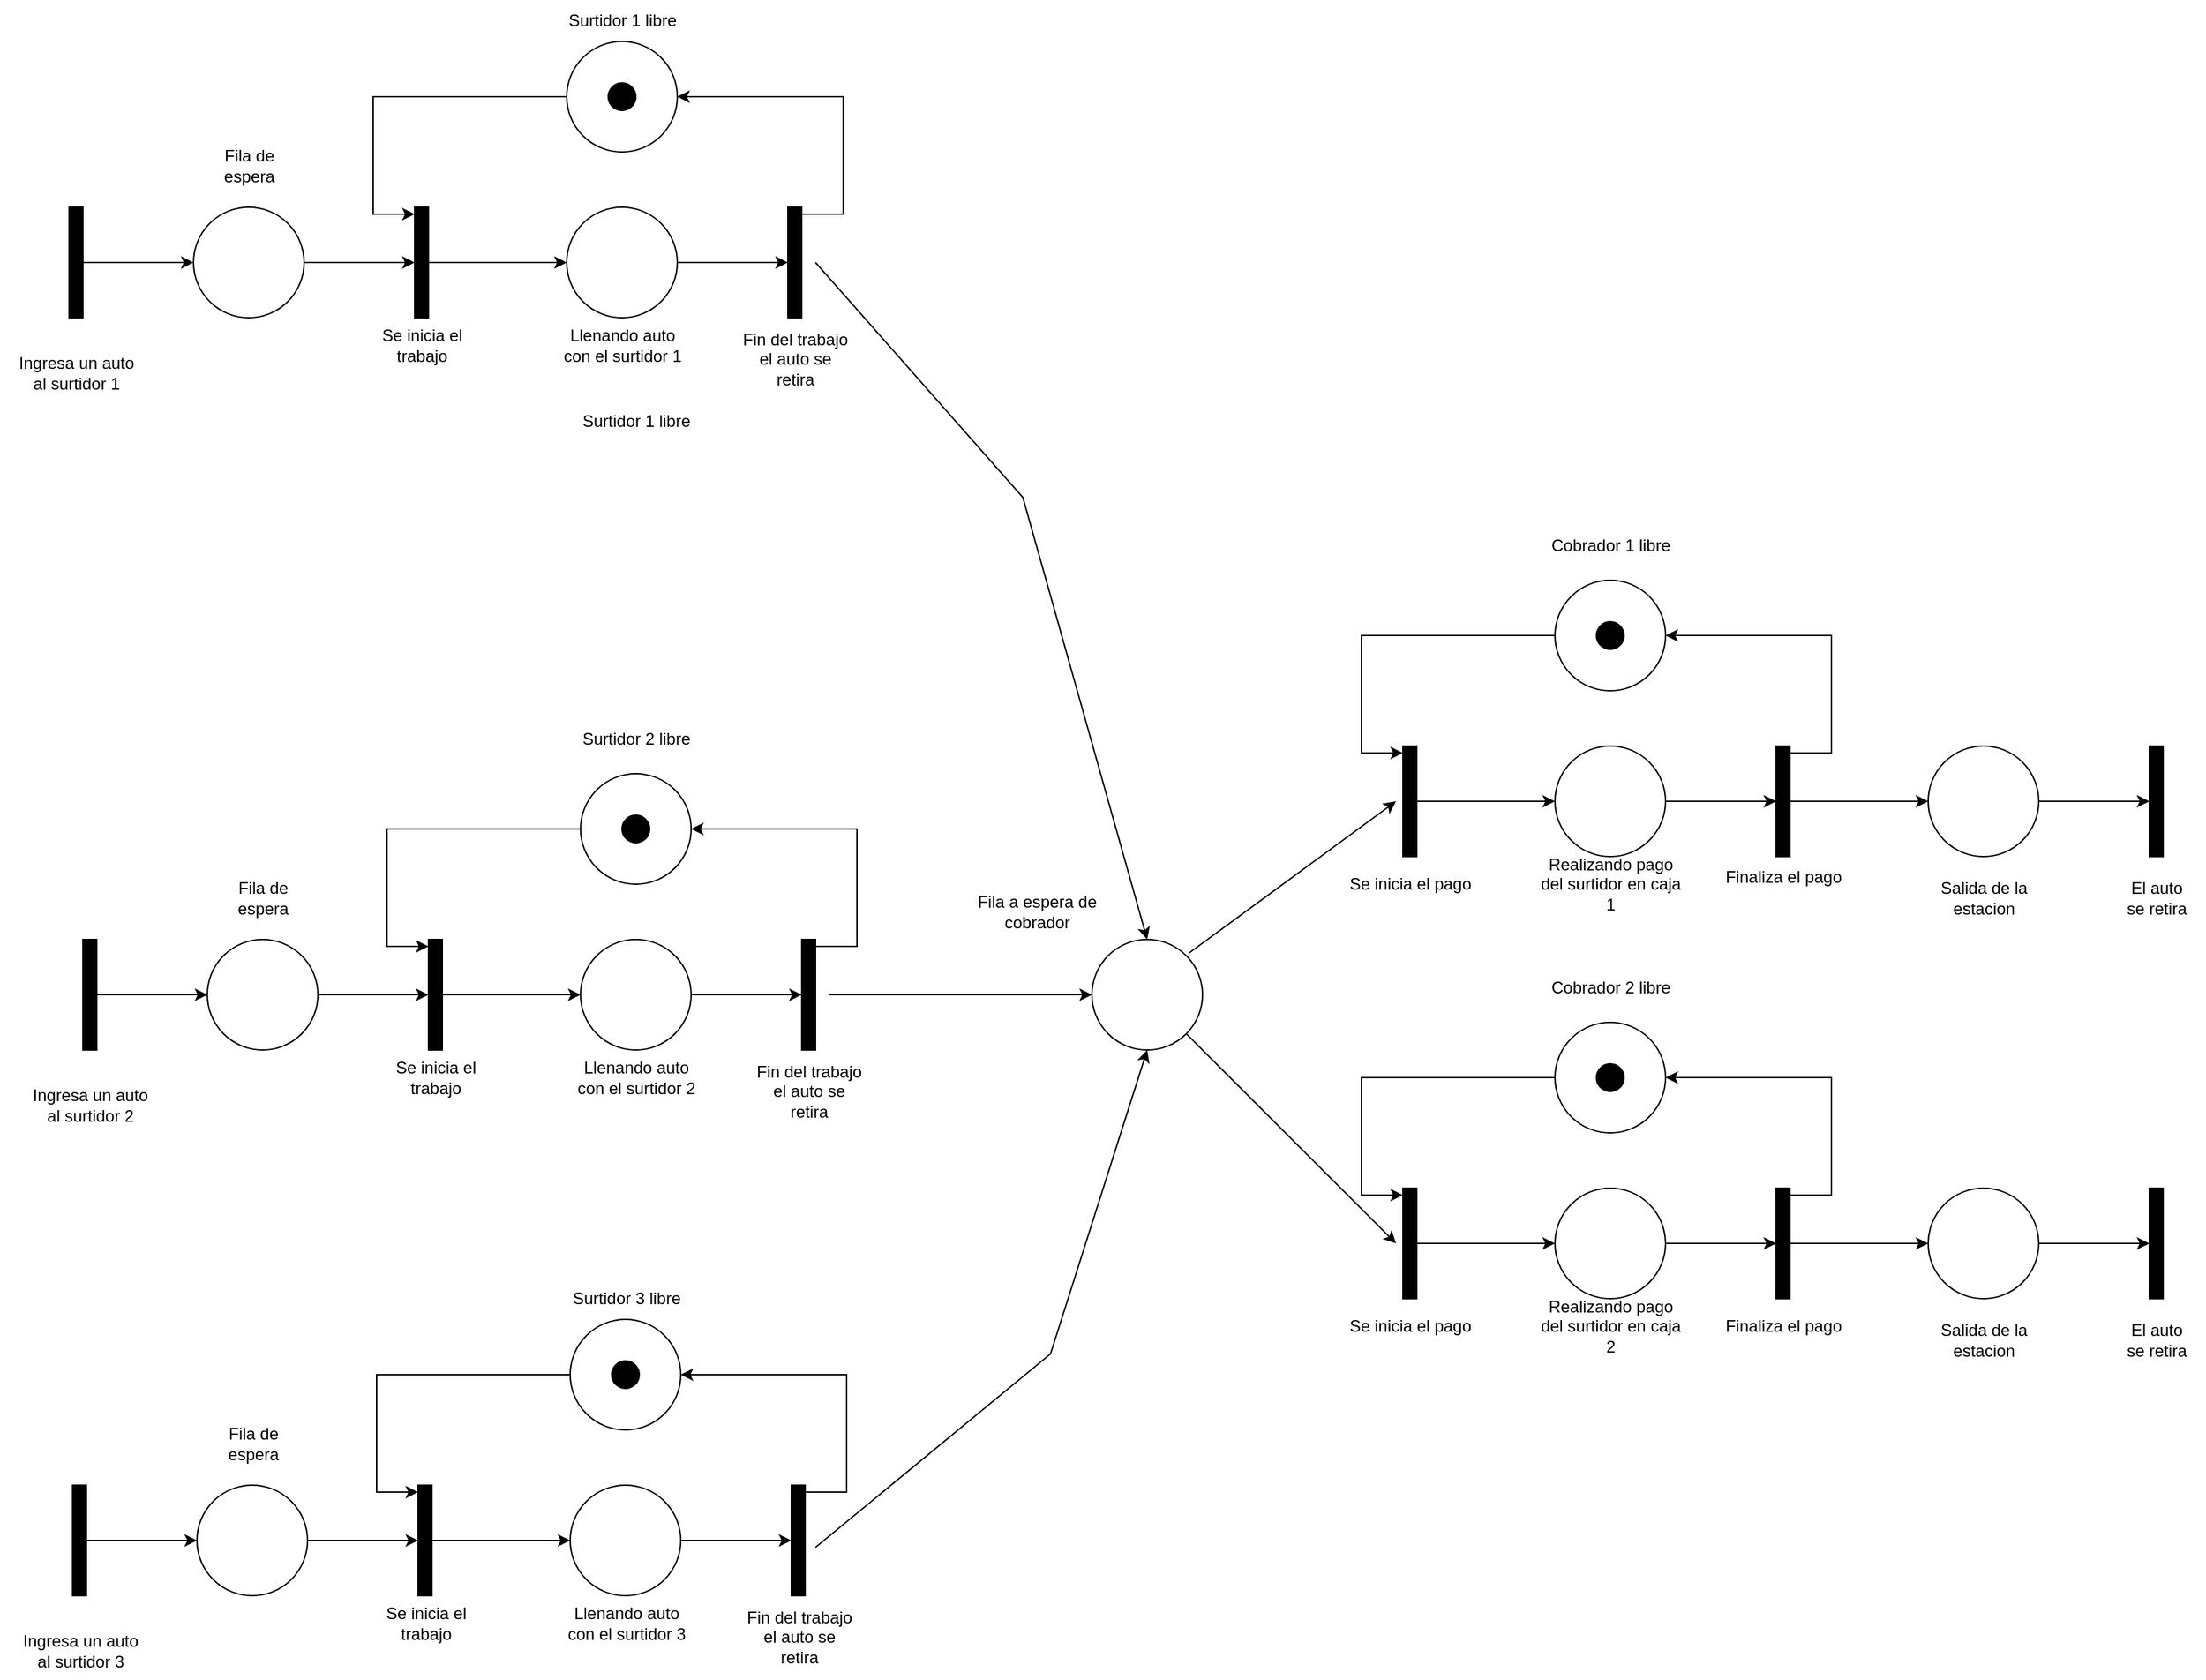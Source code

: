 <mxfile version="24.8.3">
  <diagram name="Page-1" id="Oc40Rs63sskiyYKFzjz5">
    <mxGraphModel dx="1793" dy="966" grid="1" gridSize="10" guides="1" tooltips="1" connect="1" arrows="1" fold="1" page="1" pageScale="1" pageWidth="1400" pageHeight="850" math="0" shadow="0">
      <root>
        <mxCell id="0" />
        <mxCell id="1" parent="0" />
        <mxCell id="h5ye1682O-FyIW6ObbOz-5" value="" style="edgeStyle=orthogonalEdgeStyle;rounded=0;orthogonalLoop=1;jettySize=auto;html=1;" edge="1" parent="1" source="h5ye1682O-FyIW6ObbOz-1">
          <mxGeometry relative="1" as="geometry">
            <mxPoint x="840" y="390" as="targetPoint" />
          </mxGeometry>
        </mxCell>
        <mxCell id="h5ye1682O-FyIW6ObbOz-1" value="" style="ellipse;whiteSpace=wrap;html=1;aspect=fixed;" vertex="1" parent="1">
          <mxGeometry x="680" y="350" width="80" height="80" as="geometry" />
        </mxCell>
        <mxCell id="h5ye1682O-FyIW6ObbOz-3" value="" style="edgeStyle=orthogonalEdgeStyle;rounded=0;orthogonalLoop=1;jettySize=auto;html=1;curved=0;" edge="1" parent="1" source="h5ye1682O-FyIW6ObbOz-2" target="h5ye1682O-FyIW6ObbOz-1">
          <mxGeometry relative="1" as="geometry" />
        </mxCell>
        <mxCell id="h5ye1682O-FyIW6ObbOz-2" value="" style="html=1;points=[[0,0,0,0,5],[0,1,0,0,-5],[1,0,0,0,5],[1,1,0,0,-5]];perimeter=orthogonalPerimeter;outlineConnect=0;targetShapes=umlLifeline;portConstraint=eastwest;newEdgeStyle={&quot;curved&quot;:0,&quot;rounded&quot;:0};fillColor=#000000;" vertex="1" parent="1">
          <mxGeometry x="590" y="350" width="10" height="80" as="geometry" />
        </mxCell>
        <mxCell id="h5ye1682O-FyIW6ObbOz-15" value="" style="edgeStyle=orthogonalEdgeStyle;rounded=0;orthogonalLoop=1;jettySize=auto;html=1;curved=0;" edge="1" parent="1" source="h5ye1682O-FyIW6ObbOz-8" target="h5ye1682O-FyIW6ObbOz-14">
          <mxGeometry relative="1" as="geometry" />
        </mxCell>
        <mxCell id="h5ye1682O-FyIW6ObbOz-8" value="" style="html=1;points=[[0,0,0,0,5],[0,1,0,0,-5],[1,0,0,0,5],[1,1,0,0,-5]];perimeter=orthogonalPerimeter;outlineConnect=0;targetShapes=umlLifeline;portConstraint=eastwest;newEdgeStyle={&quot;curved&quot;:0,&quot;rounded&quot;:0};fillColor=#000000;" vertex="1" parent="1">
          <mxGeometry x="840" y="350" width="10" height="80" as="geometry" />
        </mxCell>
        <mxCell id="h5ye1682O-FyIW6ObbOz-17" value="" style="edgeStyle=orthogonalEdgeStyle;rounded=0;orthogonalLoop=1;jettySize=auto;html=1;" edge="1" parent="1" source="h5ye1682O-FyIW6ObbOz-14" target="h5ye1682O-FyIW6ObbOz-16">
          <mxGeometry relative="1" as="geometry" />
        </mxCell>
        <mxCell id="h5ye1682O-FyIW6ObbOz-14" value="" style="ellipse;whiteSpace=wrap;html=1;aspect=fixed;" vertex="1" parent="1">
          <mxGeometry x="950" y="350" width="80" height="80" as="geometry" />
        </mxCell>
        <mxCell id="h5ye1682O-FyIW6ObbOz-16" value="" style="html=1;points=[[0,0,0,0,5],[0,1,0,0,-5],[1,0,0,0,5],[1,1,0,0,-5]];perimeter=orthogonalPerimeter;outlineConnect=0;targetShapes=umlLifeline;portConstraint=eastwest;newEdgeStyle={&quot;curved&quot;:0,&quot;rounded&quot;:0};fillColor=#000000;" vertex="1" parent="1">
          <mxGeometry x="1110" y="350" width="10" height="80" as="geometry" />
        </mxCell>
        <mxCell id="h5ye1682O-FyIW6ObbOz-18" value="" style="ellipse;whiteSpace=wrap;html=1;aspect=fixed;" vertex="1" parent="1">
          <mxGeometry x="950" y="230" width="80" height="80" as="geometry" />
        </mxCell>
        <mxCell id="h5ye1682O-FyIW6ObbOz-19" value="" style="ellipse;whiteSpace=wrap;html=1;aspect=fixed;fillColor=#000000;" vertex="1" parent="1">
          <mxGeometry x="980" y="260" width="20" height="20" as="geometry" />
        </mxCell>
        <mxCell id="h5ye1682O-FyIW6ObbOz-20" value="" style="endArrow=classic;html=1;rounded=0;exitX=1;exitY=0;exitDx=0;exitDy=5;exitPerimeter=0;entryX=1;entryY=0.5;entryDx=0;entryDy=0;" edge="1" parent="1" source="h5ye1682O-FyIW6ObbOz-16" target="h5ye1682O-FyIW6ObbOz-18">
          <mxGeometry width="50" height="50" relative="1" as="geometry">
            <mxPoint x="1090" y="460" as="sourcePoint" />
            <mxPoint x="1140" y="410" as="targetPoint" />
            <Array as="points">
              <mxPoint x="1150" y="355" />
              <mxPoint x="1150" y="270" />
            </Array>
          </mxGeometry>
        </mxCell>
        <mxCell id="h5ye1682O-FyIW6ObbOz-21" value="" style="endArrow=classic;html=1;rounded=0;exitX=0;exitY=0.5;exitDx=0;exitDy=0;entryX=0;entryY=0;entryDx=0;entryDy=5;entryPerimeter=0;" edge="1" parent="1" source="h5ye1682O-FyIW6ObbOz-18" target="h5ye1682O-FyIW6ObbOz-8">
          <mxGeometry width="50" height="50" relative="1" as="geometry">
            <mxPoint x="1090" y="460" as="sourcePoint" />
            <mxPoint x="1140" y="410" as="targetPoint" />
            <Array as="points">
              <mxPoint x="810" y="270" />
              <mxPoint x="810" y="355" />
            </Array>
          </mxGeometry>
        </mxCell>
        <mxCell id="h5ye1682O-FyIW6ObbOz-25" value="&lt;div&gt;Ingresa un auto&lt;/div&gt;&lt;div&gt;al surtidor 1&lt;br&gt;&lt;/div&gt;" style="text;html=1;align=center;verticalAlign=middle;resizable=0;points=[];autosize=1;strokeColor=none;fillColor=none;" vertex="1" parent="1">
          <mxGeometry x="540" y="450" width="110" height="40" as="geometry" />
        </mxCell>
        <mxCell id="h5ye1682O-FyIW6ObbOz-26" value="&lt;div&gt;Fila de&lt;/div&gt;&lt;div&gt;espera&lt;br&gt;&lt;/div&gt;" style="text;html=1;align=center;verticalAlign=middle;resizable=0;points=[];autosize=1;strokeColor=none;fillColor=none;" vertex="1" parent="1">
          <mxGeometry x="690" y="300" width="60" height="40" as="geometry" />
        </mxCell>
        <mxCell id="h5ye1682O-FyIW6ObbOz-28" value="&lt;div&gt;Se inicia el&lt;/div&gt;&lt;div&gt;trabajo&lt;br&gt;&lt;/div&gt;" style="text;html=1;align=center;verticalAlign=middle;resizable=0;points=[];autosize=1;strokeColor=none;fillColor=none;" vertex="1" parent="1">
          <mxGeometry x="805" y="430" width="80" height="40" as="geometry" />
        </mxCell>
        <mxCell id="h5ye1682O-FyIW6ObbOz-29" value="&lt;div&gt;Llenando auto&lt;/div&gt;&lt;div&gt;con el surtidor 1&lt;br&gt;&lt;/div&gt;" style="text;html=1;align=center;verticalAlign=middle;resizable=0;points=[];autosize=1;strokeColor=none;fillColor=none;" vertex="1" parent="1">
          <mxGeometry x="935" y="430" width="110" height="40" as="geometry" />
        </mxCell>
        <mxCell id="h5ye1682O-FyIW6ObbOz-30" value="&lt;div&gt;Fin del trabajo&lt;/div&gt;&lt;div&gt;el auto se&lt;/div&gt;&lt;div&gt;retira&lt;br&gt;&lt;/div&gt;" style="text;html=1;align=center;verticalAlign=middle;resizable=0;points=[];autosize=1;strokeColor=none;fillColor=none;" vertex="1" parent="1">
          <mxGeometry x="1065" y="430" width="100" height="60" as="geometry" />
        </mxCell>
        <mxCell id="h5ye1682O-FyIW6ObbOz-31" value="Surtidor 1 libre" style="text;html=1;align=center;verticalAlign=middle;resizable=0;points=[];autosize=1;strokeColor=none;fillColor=none;" vertex="1" parent="1">
          <mxGeometry x="940" y="200" width="100" height="30" as="geometry" />
        </mxCell>
        <mxCell id="h5ye1682O-FyIW6ObbOz-32" value="" style="edgeStyle=orthogonalEdgeStyle;rounded=0;orthogonalLoop=1;jettySize=auto;html=1;" edge="1" parent="1" source="h5ye1682O-FyIW6ObbOz-33">
          <mxGeometry relative="1" as="geometry">
            <mxPoint x="850" y="920" as="targetPoint" />
          </mxGeometry>
        </mxCell>
        <mxCell id="h5ye1682O-FyIW6ObbOz-33" value="" style="ellipse;whiteSpace=wrap;html=1;aspect=fixed;" vertex="1" parent="1">
          <mxGeometry x="690" y="880" width="80" height="80" as="geometry" />
        </mxCell>
        <mxCell id="h5ye1682O-FyIW6ObbOz-34" value="" style="edgeStyle=orthogonalEdgeStyle;rounded=0;orthogonalLoop=1;jettySize=auto;html=1;curved=0;" edge="1" parent="1" source="h5ye1682O-FyIW6ObbOz-35" target="h5ye1682O-FyIW6ObbOz-33">
          <mxGeometry relative="1" as="geometry" />
        </mxCell>
        <mxCell id="h5ye1682O-FyIW6ObbOz-35" value="" style="html=1;points=[[0,0,0,0,5],[0,1,0,0,-5],[1,0,0,0,5],[1,1,0,0,-5]];perimeter=orthogonalPerimeter;outlineConnect=0;targetShapes=umlLifeline;portConstraint=eastwest;newEdgeStyle={&quot;curved&quot;:0,&quot;rounded&quot;:0};fillColor=#000000;" vertex="1" parent="1">
          <mxGeometry x="600" y="880" width="10" height="80" as="geometry" />
        </mxCell>
        <mxCell id="h5ye1682O-FyIW6ObbOz-36" value="" style="edgeStyle=orthogonalEdgeStyle;rounded=0;orthogonalLoop=1;jettySize=auto;html=1;curved=0;" edge="1" parent="1" source="h5ye1682O-FyIW6ObbOz-37" target="h5ye1682O-FyIW6ObbOz-39">
          <mxGeometry relative="1" as="geometry" />
        </mxCell>
        <mxCell id="h5ye1682O-FyIW6ObbOz-37" value="" style="html=1;points=[[0,0,0,0,5],[0,1,0,0,-5],[1,0,0,0,5],[1,1,0,0,-5]];perimeter=orthogonalPerimeter;outlineConnect=0;targetShapes=umlLifeline;portConstraint=eastwest;newEdgeStyle={&quot;curved&quot;:0,&quot;rounded&quot;:0};fillColor=#000000;" vertex="1" parent="1">
          <mxGeometry x="850" y="880" width="10" height="80" as="geometry" />
        </mxCell>
        <mxCell id="h5ye1682O-FyIW6ObbOz-38" value="" style="edgeStyle=orthogonalEdgeStyle;rounded=0;orthogonalLoop=1;jettySize=auto;html=1;" edge="1" parent="1" source="h5ye1682O-FyIW6ObbOz-39" target="h5ye1682O-FyIW6ObbOz-40">
          <mxGeometry relative="1" as="geometry" />
        </mxCell>
        <mxCell id="h5ye1682O-FyIW6ObbOz-39" value="" style="ellipse;whiteSpace=wrap;html=1;aspect=fixed;" vertex="1" parent="1">
          <mxGeometry x="960" y="880" width="80" height="80" as="geometry" />
        </mxCell>
        <mxCell id="h5ye1682O-FyIW6ObbOz-40" value="" style="html=1;points=[[0,0,0,0,5],[0,1,0,0,-5],[1,0,0,0,5],[1,1,0,0,-5]];perimeter=orthogonalPerimeter;outlineConnect=0;targetShapes=umlLifeline;portConstraint=eastwest;newEdgeStyle={&quot;curved&quot;:0,&quot;rounded&quot;:0};fillColor=#000000;" vertex="1" parent="1">
          <mxGeometry x="1120" y="880" width="10" height="80" as="geometry" />
        </mxCell>
        <mxCell id="h5ye1682O-FyIW6ObbOz-41" value="" style="ellipse;whiteSpace=wrap;html=1;aspect=fixed;" vertex="1" parent="1">
          <mxGeometry x="960" y="760" width="80" height="80" as="geometry" />
        </mxCell>
        <mxCell id="h5ye1682O-FyIW6ObbOz-42" value="" style="ellipse;whiteSpace=wrap;html=1;aspect=fixed;fillColor=#000000;" vertex="1" parent="1">
          <mxGeometry x="990" y="790" width="20" height="20" as="geometry" />
        </mxCell>
        <mxCell id="h5ye1682O-FyIW6ObbOz-43" value="" style="endArrow=classic;html=1;rounded=0;exitX=1;exitY=0;exitDx=0;exitDy=5;exitPerimeter=0;entryX=1;entryY=0.5;entryDx=0;entryDy=0;" edge="1" parent="1" source="h5ye1682O-FyIW6ObbOz-40" target="h5ye1682O-FyIW6ObbOz-41">
          <mxGeometry width="50" height="50" relative="1" as="geometry">
            <mxPoint x="1100" y="990" as="sourcePoint" />
            <mxPoint x="1150" y="940" as="targetPoint" />
            <Array as="points">
              <mxPoint x="1160" y="885" />
              <mxPoint x="1160" y="800" />
            </Array>
          </mxGeometry>
        </mxCell>
        <mxCell id="h5ye1682O-FyIW6ObbOz-44" value="" style="endArrow=classic;html=1;rounded=0;exitX=0;exitY=0.5;exitDx=0;exitDy=0;entryX=0;entryY=0;entryDx=0;entryDy=5;entryPerimeter=0;" edge="1" parent="1" source="h5ye1682O-FyIW6ObbOz-41" target="h5ye1682O-FyIW6ObbOz-37">
          <mxGeometry width="50" height="50" relative="1" as="geometry">
            <mxPoint x="1100" y="990" as="sourcePoint" />
            <mxPoint x="1150" y="940" as="targetPoint" />
            <Array as="points">
              <mxPoint x="820" y="800" />
              <mxPoint x="820" y="885" />
            </Array>
          </mxGeometry>
        </mxCell>
        <mxCell id="h5ye1682O-FyIW6ObbOz-45" value="&lt;div&gt;Ingresa un auto&lt;/div&gt;&lt;div&gt;al surtidor 2&lt;br&gt;&lt;/div&gt;" style="text;html=1;align=center;verticalAlign=middle;resizable=0;points=[];autosize=1;strokeColor=none;fillColor=none;" vertex="1" parent="1">
          <mxGeometry x="550" y="980" width="110" height="40" as="geometry" />
        </mxCell>
        <mxCell id="h5ye1682O-FyIW6ObbOz-46" value="&lt;div&gt;Fila de&lt;/div&gt;&lt;div&gt;espera&lt;br&gt;&lt;/div&gt;" style="text;html=1;align=center;verticalAlign=middle;resizable=0;points=[];autosize=1;strokeColor=none;fillColor=none;" vertex="1" parent="1">
          <mxGeometry x="700" y="830" width="60" height="40" as="geometry" />
        </mxCell>
        <mxCell id="h5ye1682O-FyIW6ObbOz-47" value="&lt;div&gt;Se inicia el&lt;/div&gt;&lt;div&gt;trabajo&lt;br&gt;&lt;/div&gt;" style="text;html=1;align=center;verticalAlign=middle;resizable=0;points=[];autosize=1;strokeColor=none;fillColor=none;" vertex="1" parent="1">
          <mxGeometry x="815" y="960" width="80" height="40" as="geometry" />
        </mxCell>
        <mxCell id="h5ye1682O-FyIW6ObbOz-48" value="&lt;div&gt;Llenando auto&lt;/div&gt;&lt;div&gt;con el surtidor 2&lt;br&gt;&lt;/div&gt;" style="text;html=1;align=center;verticalAlign=middle;resizable=0;points=[];autosize=1;strokeColor=none;fillColor=none;" vertex="1" parent="1">
          <mxGeometry x="945" y="960" width="110" height="40" as="geometry" />
        </mxCell>
        <mxCell id="h5ye1682O-FyIW6ObbOz-49" value="&lt;div&gt;Fin del trabajo&lt;/div&gt;&lt;div&gt;el auto se&lt;/div&gt;&lt;div&gt;retira&lt;br&gt;&lt;/div&gt;" style="text;html=1;align=center;verticalAlign=middle;resizable=0;points=[];autosize=1;strokeColor=none;fillColor=none;" vertex="1" parent="1">
          <mxGeometry x="1075" y="960" width="100" height="60" as="geometry" />
        </mxCell>
        <mxCell id="h5ye1682O-FyIW6ObbOz-50" value="Surtidor 1 libre" style="text;html=1;align=center;verticalAlign=middle;resizable=0;points=[];autosize=1;strokeColor=none;fillColor=none;" vertex="1" parent="1">
          <mxGeometry x="950" y="490" width="100" height="30" as="geometry" />
        </mxCell>
        <mxCell id="h5ye1682O-FyIW6ObbOz-51" value="" style="edgeStyle=orthogonalEdgeStyle;rounded=0;orthogonalLoop=1;jettySize=auto;html=1;" edge="1" parent="1" source="h5ye1682O-FyIW6ObbOz-52">
          <mxGeometry relative="1" as="geometry">
            <mxPoint x="842.5" y="1315" as="targetPoint" />
          </mxGeometry>
        </mxCell>
        <mxCell id="h5ye1682O-FyIW6ObbOz-52" value="" style="ellipse;whiteSpace=wrap;html=1;aspect=fixed;" vertex="1" parent="1">
          <mxGeometry x="682.5" y="1275" width="80" height="80" as="geometry" />
        </mxCell>
        <mxCell id="h5ye1682O-FyIW6ObbOz-53" value="" style="edgeStyle=orthogonalEdgeStyle;rounded=0;orthogonalLoop=1;jettySize=auto;html=1;curved=0;" edge="1" parent="1" source="h5ye1682O-FyIW6ObbOz-54" target="h5ye1682O-FyIW6ObbOz-52">
          <mxGeometry relative="1" as="geometry" />
        </mxCell>
        <mxCell id="h5ye1682O-FyIW6ObbOz-54" value="" style="html=1;points=[[0,0,0,0,5],[0,1,0,0,-5],[1,0,0,0,5],[1,1,0,0,-5]];perimeter=orthogonalPerimeter;outlineConnect=0;targetShapes=umlLifeline;portConstraint=eastwest;newEdgeStyle={&quot;curved&quot;:0,&quot;rounded&quot;:0};fillColor=#000000;" vertex="1" parent="1">
          <mxGeometry x="592.5" y="1275" width="10" height="80" as="geometry" />
        </mxCell>
        <mxCell id="h5ye1682O-FyIW6ObbOz-55" value="" style="edgeStyle=orthogonalEdgeStyle;rounded=0;orthogonalLoop=1;jettySize=auto;html=1;curved=0;" edge="1" parent="1" source="h5ye1682O-FyIW6ObbOz-56" target="h5ye1682O-FyIW6ObbOz-58">
          <mxGeometry relative="1" as="geometry" />
        </mxCell>
        <mxCell id="h5ye1682O-FyIW6ObbOz-56" value="" style="html=1;points=[[0,0,0,0,5],[0,1,0,0,-5],[1,0,0,0,5],[1,1,0,0,-5]];perimeter=orthogonalPerimeter;outlineConnect=0;targetShapes=umlLifeline;portConstraint=eastwest;newEdgeStyle={&quot;curved&quot;:0,&quot;rounded&quot;:0};fillColor=#000000;" vertex="1" parent="1">
          <mxGeometry x="842.5" y="1275" width="10" height="80" as="geometry" />
        </mxCell>
        <mxCell id="h5ye1682O-FyIW6ObbOz-57" value="" style="edgeStyle=orthogonalEdgeStyle;rounded=0;orthogonalLoop=1;jettySize=auto;html=1;" edge="1" parent="1" source="h5ye1682O-FyIW6ObbOz-58" target="h5ye1682O-FyIW6ObbOz-59">
          <mxGeometry relative="1" as="geometry" />
        </mxCell>
        <mxCell id="h5ye1682O-FyIW6ObbOz-58" value="" style="ellipse;whiteSpace=wrap;html=1;aspect=fixed;" vertex="1" parent="1">
          <mxGeometry x="952.5" y="1275" width="80" height="80" as="geometry" />
        </mxCell>
        <mxCell id="h5ye1682O-FyIW6ObbOz-59" value="" style="html=1;points=[[0,0,0,0,5],[0,1,0,0,-5],[1,0,0,0,5],[1,1,0,0,-5]];perimeter=orthogonalPerimeter;outlineConnect=0;targetShapes=umlLifeline;portConstraint=eastwest;newEdgeStyle={&quot;curved&quot;:0,&quot;rounded&quot;:0};fillColor=#000000;" vertex="1" parent="1">
          <mxGeometry x="1112.5" y="1275" width="10" height="80" as="geometry" />
        </mxCell>
        <mxCell id="h5ye1682O-FyIW6ObbOz-60" value="" style="ellipse;whiteSpace=wrap;html=1;aspect=fixed;" vertex="1" parent="1">
          <mxGeometry x="952.5" y="1155" width="80" height="80" as="geometry" />
        </mxCell>
        <mxCell id="h5ye1682O-FyIW6ObbOz-61" value="" style="ellipse;whiteSpace=wrap;html=1;aspect=fixed;fillColor=#000000;" vertex="1" parent="1">
          <mxGeometry x="982.5" y="1185" width="20" height="20" as="geometry" />
        </mxCell>
        <mxCell id="h5ye1682O-FyIW6ObbOz-62" value="" style="endArrow=classic;html=1;rounded=0;exitX=1;exitY=0;exitDx=0;exitDy=5;exitPerimeter=0;entryX=1;entryY=0.5;entryDx=0;entryDy=0;" edge="1" parent="1" source="h5ye1682O-FyIW6ObbOz-59" target="h5ye1682O-FyIW6ObbOz-60">
          <mxGeometry width="50" height="50" relative="1" as="geometry">
            <mxPoint x="1092.5" y="1385" as="sourcePoint" />
            <mxPoint x="1142.5" y="1335" as="targetPoint" />
            <Array as="points">
              <mxPoint x="1152.5" y="1280" />
              <mxPoint x="1152.5" y="1195" />
            </Array>
          </mxGeometry>
        </mxCell>
        <mxCell id="h5ye1682O-FyIW6ObbOz-63" value="" style="endArrow=classic;html=1;rounded=0;exitX=0;exitY=0.5;exitDx=0;exitDy=0;entryX=0;entryY=0;entryDx=0;entryDy=5;entryPerimeter=0;" edge="1" parent="1" source="h5ye1682O-FyIW6ObbOz-60" target="h5ye1682O-FyIW6ObbOz-56">
          <mxGeometry width="50" height="50" relative="1" as="geometry">
            <mxPoint x="1092.5" y="1385" as="sourcePoint" />
            <mxPoint x="1142.5" y="1335" as="targetPoint" />
            <Array as="points">
              <mxPoint x="812.5" y="1195" />
              <mxPoint x="812.5" y="1280" />
            </Array>
          </mxGeometry>
        </mxCell>
        <mxCell id="h5ye1682O-FyIW6ObbOz-64" value="&lt;div&gt;Ingresa un auto&lt;/div&gt;&lt;div&gt;al surtidor 3&lt;br&gt;&lt;/div&gt;" style="text;html=1;align=center;verticalAlign=middle;resizable=0;points=[];autosize=1;strokeColor=none;fillColor=none;" vertex="1" parent="1">
          <mxGeometry x="542.5" y="1375" width="110" height="40" as="geometry" />
        </mxCell>
        <mxCell id="h5ye1682O-FyIW6ObbOz-65" value="&lt;div&gt;Fila de&lt;/div&gt;&lt;div&gt;espera&lt;br&gt;&lt;/div&gt;" style="text;html=1;align=center;verticalAlign=middle;resizable=0;points=[];autosize=1;strokeColor=none;fillColor=none;" vertex="1" parent="1">
          <mxGeometry x="692.5" y="1225" width="60" height="40" as="geometry" />
        </mxCell>
        <mxCell id="h5ye1682O-FyIW6ObbOz-66" value="&lt;div&gt;Se inicia el&lt;/div&gt;&lt;div&gt;trabajo&lt;br&gt;&lt;/div&gt;" style="text;html=1;align=center;verticalAlign=middle;resizable=0;points=[];autosize=1;strokeColor=none;fillColor=none;" vertex="1" parent="1">
          <mxGeometry x="807.5" y="1355" width="80" height="40" as="geometry" />
        </mxCell>
        <mxCell id="h5ye1682O-FyIW6ObbOz-67" value="&lt;div&gt;Llenando auto&lt;/div&gt;&lt;div&gt;con el surtidor 3&lt;br&gt;&lt;/div&gt;" style="text;html=1;align=center;verticalAlign=middle;resizable=0;points=[];autosize=1;strokeColor=none;fillColor=none;" vertex="1" parent="1">
          <mxGeometry x="937.5" y="1355" width="110" height="40" as="geometry" />
        </mxCell>
        <mxCell id="h5ye1682O-FyIW6ObbOz-68" value="&lt;div&gt;Fin del trabajo&lt;/div&gt;&lt;div&gt;el auto se&lt;/div&gt;&lt;div&gt;retira&lt;br&gt;&lt;/div&gt;" style="text;html=1;align=center;verticalAlign=middle;resizable=0;points=[];autosize=1;strokeColor=none;fillColor=none;" vertex="1" parent="1">
          <mxGeometry x="1067.5" y="1355" width="100" height="60" as="geometry" />
        </mxCell>
        <mxCell id="h5ye1682O-FyIW6ObbOz-69" value="Surtidor 3 libre" style="text;html=1;align=center;verticalAlign=middle;resizable=0;points=[];autosize=1;strokeColor=none;fillColor=none;" vertex="1" parent="1">
          <mxGeometry x="942.5" y="1125" width="100" height="30" as="geometry" />
        </mxCell>
        <mxCell id="h5ye1682O-FyIW6ObbOz-71" value="Surtidor 2 libre" style="text;html=1;align=center;verticalAlign=middle;resizable=0;points=[];autosize=1;strokeColor=none;fillColor=none;" vertex="1" parent="1">
          <mxGeometry x="950" y="720" width="100" height="30" as="geometry" />
        </mxCell>
        <mxCell id="h5ye1682O-FyIW6ObbOz-72" value="" style="ellipse;whiteSpace=wrap;html=1;aspect=fixed;" vertex="1" parent="1">
          <mxGeometry x="1330" y="880" width="80" height="80" as="geometry" />
        </mxCell>
        <mxCell id="h5ye1682O-FyIW6ObbOz-73" value="" style="endArrow=classic;html=1;rounded=0;entryX=0;entryY=0.5;entryDx=0;entryDy=0;" edge="1" parent="1" target="h5ye1682O-FyIW6ObbOz-72">
          <mxGeometry width="50" height="50" relative="1" as="geometry">
            <mxPoint x="1140" y="920" as="sourcePoint" />
            <mxPoint x="1330" y="830" as="targetPoint" />
          </mxGeometry>
        </mxCell>
        <mxCell id="h5ye1682O-FyIW6ObbOz-74" value="" style="endArrow=classic;html=1;rounded=0;entryX=0.5;entryY=0;entryDx=0;entryDy=0;" edge="1" parent="1" target="h5ye1682O-FyIW6ObbOz-72">
          <mxGeometry width="50" height="50" relative="1" as="geometry">
            <mxPoint x="1130" y="390" as="sourcePoint" />
            <mxPoint x="1330" y="830" as="targetPoint" />
            <Array as="points">
              <mxPoint x="1280" y="560" />
            </Array>
          </mxGeometry>
        </mxCell>
        <mxCell id="h5ye1682O-FyIW6ObbOz-75" value="" style="endArrow=classic;html=1;rounded=0;entryX=0.5;entryY=1;entryDx=0;entryDy=0;" edge="1" parent="1" target="h5ye1682O-FyIW6ObbOz-72">
          <mxGeometry width="50" height="50" relative="1" as="geometry">
            <mxPoint x="1130" y="1320" as="sourcePoint" />
            <mxPoint x="1350" y="1050" as="targetPoint" />
            <Array as="points">
              <mxPoint x="1300" y="1180" />
            </Array>
          </mxGeometry>
        </mxCell>
        <mxCell id="h5ye1682O-FyIW6ObbOz-76" value="&lt;div&gt;Fila a espera de&lt;/div&gt;&lt;div&gt;cobrador&lt;br&gt;&lt;/div&gt;" style="text;html=1;align=center;verticalAlign=middle;resizable=0;points=[];autosize=1;strokeColor=none;fillColor=none;" vertex="1" parent="1">
          <mxGeometry x="1235" y="840" width="110" height="40" as="geometry" />
        </mxCell>
        <mxCell id="h5ye1682O-FyIW6ObbOz-77" value="" style="edgeStyle=orthogonalEdgeStyle;rounded=0;orthogonalLoop=1;jettySize=auto;html=1;curved=0;" edge="1" parent="1" source="h5ye1682O-FyIW6ObbOz-78" target="h5ye1682O-FyIW6ObbOz-80">
          <mxGeometry relative="1" as="geometry" />
        </mxCell>
        <mxCell id="h5ye1682O-FyIW6ObbOz-78" value="" style="html=1;points=[[0,0,0,0,5],[0,1,0,0,-5],[1,0,0,0,5],[1,1,0,0,-5]];perimeter=orthogonalPerimeter;outlineConnect=0;targetShapes=umlLifeline;portConstraint=eastwest;newEdgeStyle={&quot;curved&quot;:0,&quot;rounded&quot;:0};fillColor=#000000;" vertex="1" parent="1">
          <mxGeometry x="1555" y="740" width="10" height="80" as="geometry" />
        </mxCell>
        <mxCell id="h5ye1682O-FyIW6ObbOz-79" value="" style="edgeStyle=orthogonalEdgeStyle;rounded=0;orthogonalLoop=1;jettySize=auto;html=1;" edge="1" parent="1" source="h5ye1682O-FyIW6ObbOz-80" target="h5ye1682O-FyIW6ObbOz-81">
          <mxGeometry relative="1" as="geometry" />
        </mxCell>
        <mxCell id="h5ye1682O-FyIW6ObbOz-80" value="" style="ellipse;whiteSpace=wrap;html=1;aspect=fixed;" vertex="1" parent="1">
          <mxGeometry x="1665" y="740" width="80" height="80" as="geometry" />
        </mxCell>
        <mxCell id="h5ye1682O-FyIW6ObbOz-120" value="" style="edgeStyle=orthogonalEdgeStyle;rounded=0;orthogonalLoop=1;jettySize=auto;html=1;curved=0;" edge="1" parent="1" source="h5ye1682O-FyIW6ObbOz-81" target="h5ye1682O-FyIW6ObbOz-116">
          <mxGeometry relative="1" as="geometry" />
        </mxCell>
        <mxCell id="h5ye1682O-FyIW6ObbOz-81" value="" style="html=1;points=[[0,0,0,0,5],[0,1,0,0,-5],[1,0,0,0,5],[1,1,0,0,-5]];perimeter=orthogonalPerimeter;outlineConnect=0;targetShapes=umlLifeline;portConstraint=eastwest;newEdgeStyle={&quot;curved&quot;:0,&quot;rounded&quot;:0};fillColor=#000000;" vertex="1" parent="1">
          <mxGeometry x="1825" y="740" width="10" height="80" as="geometry" />
        </mxCell>
        <mxCell id="h5ye1682O-FyIW6ObbOz-82" value="" style="ellipse;whiteSpace=wrap;html=1;aspect=fixed;" vertex="1" parent="1">
          <mxGeometry x="1665" y="620" width="80" height="80" as="geometry" />
        </mxCell>
        <mxCell id="h5ye1682O-FyIW6ObbOz-83" value="" style="ellipse;whiteSpace=wrap;html=1;aspect=fixed;fillColor=#000000;" vertex="1" parent="1">
          <mxGeometry x="1695" y="650" width="20" height="20" as="geometry" />
        </mxCell>
        <mxCell id="h5ye1682O-FyIW6ObbOz-84" value="" style="endArrow=classic;html=1;rounded=0;exitX=1;exitY=0;exitDx=0;exitDy=5;exitPerimeter=0;entryX=1;entryY=0.5;entryDx=0;entryDy=0;" edge="1" parent="1" source="h5ye1682O-FyIW6ObbOz-81" target="h5ye1682O-FyIW6ObbOz-82">
          <mxGeometry width="50" height="50" relative="1" as="geometry">
            <mxPoint x="1805" y="850" as="sourcePoint" />
            <mxPoint x="1855" y="800" as="targetPoint" />
            <Array as="points">
              <mxPoint x="1865" y="745" />
              <mxPoint x="1865" y="660" />
            </Array>
          </mxGeometry>
        </mxCell>
        <mxCell id="h5ye1682O-FyIW6ObbOz-85" value="" style="endArrow=classic;html=1;rounded=0;exitX=0;exitY=0.5;exitDx=0;exitDy=0;entryX=0;entryY=0;entryDx=0;entryDy=5;entryPerimeter=0;" edge="1" parent="1" source="h5ye1682O-FyIW6ObbOz-82" target="h5ye1682O-FyIW6ObbOz-78">
          <mxGeometry width="50" height="50" relative="1" as="geometry">
            <mxPoint x="1805" y="850" as="sourcePoint" />
            <mxPoint x="1855" y="800" as="targetPoint" />
            <Array as="points">
              <mxPoint x="1525" y="660" />
              <mxPoint x="1525" y="745" />
            </Array>
          </mxGeometry>
        </mxCell>
        <mxCell id="h5ye1682O-FyIW6ObbOz-86" value="Se inicia el pago" style="text;html=1;align=center;verticalAlign=middle;resizable=0;points=[];autosize=1;strokeColor=none;fillColor=none;" vertex="1" parent="1">
          <mxGeometry x="1505" y="825" width="110" height="30" as="geometry" />
        </mxCell>
        <mxCell id="h5ye1682O-FyIW6ObbOz-87" value="&lt;div&gt;Realizando pago&lt;/div&gt;&lt;div&gt;del surtidor en caja&lt;/div&gt;&lt;div&gt;1&lt;br&gt;&lt;/div&gt;" style="text;html=1;align=center;verticalAlign=middle;resizable=0;points=[];autosize=1;strokeColor=none;fillColor=none;" vertex="1" parent="1">
          <mxGeometry x="1640" y="810" width="130" height="60" as="geometry" />
        </mxCell>
        <mxCell id="h5ye1682O-FyIW6ObbOz-88" value="Cobrador 1 libre" style="text;html=1;align=center;verticalAlign=middle;resizable=0;points=[];autosize=1;strokeColor=none;fillColor=none;" vertex="1" parent="1">
          <mxGeometry x="1650" y="580" width="110" height="30" as="geometry" />
        </mxCell>
        <mxCell id="h5ye1682O-FyIW6ObbOz-89" value="" style="edgeStyle=orthogonalEdgeStyle;rounded=0;orthogonalLoop=1;jettySize=auto;html=1;curved=0;" edge="1" parent="1" source="h5ye1682O-FyIW6ObbOz-90" target="h5ye1682O-FyIW6ObbOz-92">
          <mxGeometry relative="1" as="geometry" />
        </mxCell>
        <mxCell id="h5ye1682O-FyIW6ObbOz-90" value="" style="html=1;points=[[0,0,0,0,5],[0,1,0,0,-5],[1,0,0,0,5],[1,1,0,0,-5]];perimeter=orthogonalPerimeter;outlineConnect=0;targetShapes=umlLifeline;portConstraint=eastwest;newEdgeStyle={&quot;curved&quot;:0,&quot;rounded&quot;:0};fillColor=#000000;" vertex="1" parent="1">
          <mxGeometry x="1555" y="1060" width="10" height="80" as="geometry" />
        </mxCell>
        <mxCell id="h5ye1682O-FyIW6ObbOz-91" value="" style="edgeStyle=orthogonalEdgeStyle;rounded=0;orthogonalLoop=1;jettySize=auto;html=1;" edge="1" parent="1" source="h5ye1682O-FyIW6ObbOz-92" target="h5ye1682O-FyIW6ObbOz-93">
          <mxGeometry relative="1" as="geometry" />
        </mxCell>
        <mxCell id="h5ye1682O-FyIW6ObbOz-92" value="" style="ellipse;whiteSpace=wrap;html=1;aspect=fixed;" vertex="1" parent="1">
          <mxGeometry x="1665" y="1060" width="80" height="80" as="geometry" />
        </mxCell>
        <mxCell id="h5ye1682O-FyIW6ObbOz-114" value="" style="edgeStyle=orthogonalEdgeStyle;rounded=0;orthogonalLoop=1;jettySize=auto;html=1;curved=0;" edge="1" parent="1" source="h5ye1682O-FyIW6ObbOz-93" target="h5ye1682O-FyIW6ObbOz-106">
          <mxGeometry relative="1" as="geometry" />
        </mxCell>
        <mxCell id="h5ye1682O-FyIW6ObbOz-93" value="" style="html=1;points=[[0,0,0,0,5],[0,1,0,0,-5],[1,0,0,0,5],[1,1,0,0,-5]];perimeter=orthogonalPerimeter;outlineConnect=0;targetShapes=umlLifeline;portConstraint=eastwest;newEdgeStyle={&quot;curved&quot;:0,&quot;rounded&quot;:0};fillColor=#000000;" vertex="1" parent="1">
          <mxGeometry x="1825" y="1060" width="10" height="80" as="geometry" />
        </mxCell>
        <mxCell id="h5ye1682O-FyIW6ObbOz-94" value="" style="ellipse;whiteSpace=wrap;html=1;aspect=fixed;" vertex="1" parent="1">
          <mxGeometry x="1665" y="940" width="80" height="80" as="geometry" />
        </mxCell>
        <mxCell id="h5ye1682O-FyIW6ObbOz-95" value="" style="ellipse;whiteSpace=wrap;html=1;aspect=fixed;fillColor=#000000;" vertex="1" parent="1">
          <mxGeometry x="1695" y="970" width="20" height="20" as="geometry" />
        </mxCell>
        <mxCell id="h5ye1682O-FyIW6ObbOz-96" value="" style="endArrow=classic;html=1;rounded=0;exitX=1;exitY=0;exitDx=0;exitDy=5;exitPerimeter=0;entryX=1;entryY=0.5;entryDx=0;entryDy=0;" edge="1" parent="1" source="h5ye1682O-FyIW6ObbOz-93" target="h5ye1682O-FyIW6ObbOz-94">
          <mxGeometry width="50" height="50" relative="1" as="geometry">
            <mxPoint x="1805" y="1170" as="sourcePoint" />
            <mxPoint x="1855" y="1120" as="targetPoint" />
            <Array as="points">
              <mxPoint x="1865" y="1065" />
              <mxPoint x="1865" y="980" />
            </Array>
          </mxGeometry>
        </mxCell>
        <mxCell id="h5ye1682O-FyIW6ObbOz-97" value="" style="endArrow=classic;html=1;rounded=0;exitX=0;exitY=0.5;exitDx=0;exitDy=0;entryX=0;entryY=0;entryDx=0;entryDy=5;entryPerimeter=0;" edge="1" parent="1" source="h5ye1682O-FyIW6ObbOz-94" target="h5ye1682O-FyIW6ObbOz-90">
          <mxGeometry width="50" height="50" relative="1" as="geometry">
            <mxPoint x="1805" y="1170" as="sourcePoint" />
            <mxPoint x="1855" y="1120" as="targetPoint" />
            <Array as="points">
              <mxPoint x="1525" y="980" />
              <mxPoint x="1525" y="1065" />
            </Array>
          </mxGeometry>
        </mxCell>
        <mxCell id="h5ye1682O-FyIW6ObbOz-98" value="Se inicia el pago" style="text;html=1;align=center;verticalAlign=middle;resizable=0;points=[];autosize=1;strokeColor=none;fillColor=none;" vertex="1" parent="1">
          <mxGeometry x="1505" y="1145" width="110" height="30" as="geometry" />
        </mxCell>
        <mxCell id="h5ye1682O-FyIW6ObbOz-99" value="&lt;div&gt;Realizando pago&lt;/div&gt;&lt;div&gt;del surtidor en caja&lt;/div&gt;&lt;div&gt;2&lt;br&gt;&lt;/div&gt;" style="text;html=1;align=center;verticalAlign=middle;resizable=0;points=[];autosize=1;strokeColor=none;fillColor=none;" vertex="1" parent="1">
          <mxGeometry x="1640" y="1130" width="130" height="60" as="geometry" />
        </mxCell>
        <mxCell id="h5ye1682O-FyIW6ObbOz-100" value="Cobrador 2 libre" style="text;html=1;align=center;verticalAlign=middle;resizable=0;points=[];autosize=1;strokeColor=none;fillColor=none;" vertex="1" parent="1">
          <mxGeometry x="1650" y="900" width="110" height="30" as="geometry" />
        </mxCell>
        <mxCell id="h5ye1682O-FyIW6ObbOz-101" value="Finaliza el pago" style="text;html=1;align=center;verticalAlign=middle;resizable=0;points=[];autosize=1;strokeColor=none;fillColor=none;" vertex="1" parent="1">
          <mxGeometry x="1775" y="1145" width="110" height="30" as="geometry" />
        </mxCell>
        <mxCell id="h5ye1682O-FyIW6ObbOz-102" value="Finaliza el pago" style="text;html=1;align=center;verticalAlign=middle;resizable=0;points=[];autosize=1;strokeColor=none;fillColor=none;" vertex="1" parent="1">
          <mxGeometry x="1775" y="820" width="110" height="30" as="geometry" />
        </mxCell>
        <mxCell id="h5ye1682O-FyIW6ObbOz-103" value="" style="endArrow=classic;html=1;rounded=0;" edge="1" parent="1">
          <mxGeometry width="50" height="50" relative="1" as="geometry">
            <mxPoint x="1400" y="890" as="sourcePoint" />
            <mxPoint x="1550" y="780" as="targetPoint" />
          </mxGeometry>
        </mxCell>
        <mxCell id="h5ye1682O-FyIW6ObbOz-105" value="" style="endArrow=classic;html=1;rounded=0;exitX=1;exitY=1;exitDx=0;exitDy=0;" edge="1" parent="1" source="h5ye1682O-FyIW6ObbOz-72">
          <mxGeometry width="50" height="50" relative="1" as="geometry">
            <mxPoint x="1780" y="990" as="sourcePoint" />
            <mxPoint x="1550" y="1100" as="targetPoint" />
          </mxGeometry>
        </mxCell>
        <mxCell id="h5ye1682O-FyIW6ObbOz-112" value="" style="edgeStyle=orthogonalEdgeStyle;rounded=0;orthogonalLoop=1;jettySize=auto;html=1;" edge="1" parent="1" source="h5ye1682O-FyIW6ObbOz-106" target="h5ye1682O-FyIW6ObbOz-111">
          <mxGeometry relative="1" as="geometry" />
        </mxCell>
        <mxCell id="h5ye1682O-FyIW6ObbOz-106" value="" style="ellipse;whiteSpace=wrap;html=1;aspect=fixed;" vertex="1" parent="1">
          <mxGeometry x="1935" y="1060" width="80" height="80" as="geometry" />
        </mxCell>
        <mxCell id="h5ye1682O-FyIW6ObbOz-110" value="&lt;div&gt;Salida de la&lt;/div&gt;&lt;div&gt;estacion&lt;br&gt;&lt;/div&gt;" style="text;html=1;align=center;verticalAlign=middle;resizable=0;points=[];autosize=1;strokeColor=none;fillColor=none;" vertex="1" parent="1">
          <mxGeometry x="1930" y="1150" width="90" height="40" as="geometry" />
        </mxCell>
        <mxCell id="h5ye1682O-FyIW6ObbOz-111" value="" style="html=1;points=[[0,0,0,0,5],[0,1,0,0,-5],[1,0,0,0,5],[1,1,0,0,-5]];perimeter=orthogonalPerimeter;outlineConnect=0;targetShapes=umlLifeline;portConstraint=eastwest;newEdgeStyle={&quot;curved&quot;:0,&quot;rounded&quot;:0};fillColor=#000000;" vertex="1" parent="1">
          <mxGeometry x="2095" y="1060" width="10" height="80" as="geometry" />
        </mxCell>
        <mxCell id="h5ye1682O-FyIW6ObbOz-113" value="&lt;div&gt;El auto&lt;/div&gt;&lt;div&gt;se retira&lt;br&gt;&lt;/div&gt;" style="text;html=1;align=center;verticalAlign=middle;resizable=0;points=[];autosize=1;strokeColor=none;fillColor=none;" vertex="1" parent="1">
          <mxGeometry x="2065" y="1150" width="70" height="40" as="geometry" />
        </mxCell>
        <mxCell id="h5ye1682O-FyIW6ObbOz-115" value="" style="edgeStyle=orthogonalEdgeStyle;rounded=0;orthogonalLoop=1;jettySize=auto;html=1;" edge="1" parent="1" source="h5ye1682O-FyIW6ObbOz-116" target="h5ye1682O-FyIW6ObbOz-118">
          <mxGeometry relative="1" as="geometry" />
        </mxCell>
        <mxCell id="h5ye1682O-FyIW6ObbOz-116" value="" style="ellipse;whiteSpace=wrap;html=1;aspect=fixed;" vertex="1" parent="1">
          <mxGeometry x="1935" y="740" width="80" height="80" as="geometry" />
        </mxCell>
        <mxCell id="h5ye1682O-FyIW6ObbOz-117" value="&lt;div&gt;Salida de la&lt;/div&gt;&lt;div&gt;estacion&lt;br&gt;&lt;/div&gt;" style="text;html=1;align=center;verticalAlign=middle;resizable=0;points=[];autosize=1;strokeColor=none;fillColor=none;" vertex="1" parent="1">
          <mxGeometry x="1930" y="830" width="90" height="40" as="geometry" />
        </mxCell>
        <mxCell id="h5ye1682O-FyIW6ObbOz-118" value="" style="html=1;points=[[0,0,0,0,5],[0,1,0,0,-5],[1,0,0,0,5],[1,1,0,0,-5]];perimeter=orthogonalPerimeter;outlineConnect=0;targetShapes=umlLifeline;portConstraint=eastwest;newEdgeStyle={&quot;curved&quot;:0,&quot;rounded&quot;:0};fillColor=#000000;" vertex="1" parent="1">
          <mxGeometry x="2095" y="740" width="10" height="80" as="geometry" />
        </mxCell>
        <mxCell id="h5ye1682O-FyIW6ObbOz-119" value="&lt;div&gt;El auto&lt;/div&gt;&lt;div&gt;se retira&lt;br&gt;&lt;/div&gt;" style="text;html=1;align=center;verticalAlign=middle;resizable=0;points=[];autosize=1;strokeColor=none;fillColor=none;" vertex="1" parent="1">
          <mxGeometry x="2065" y="830" width="70" height="40" as="geometry" />
        </mxCell>
      </root>
    </mxGraphModel>
  </diagram>
</mxfile>
